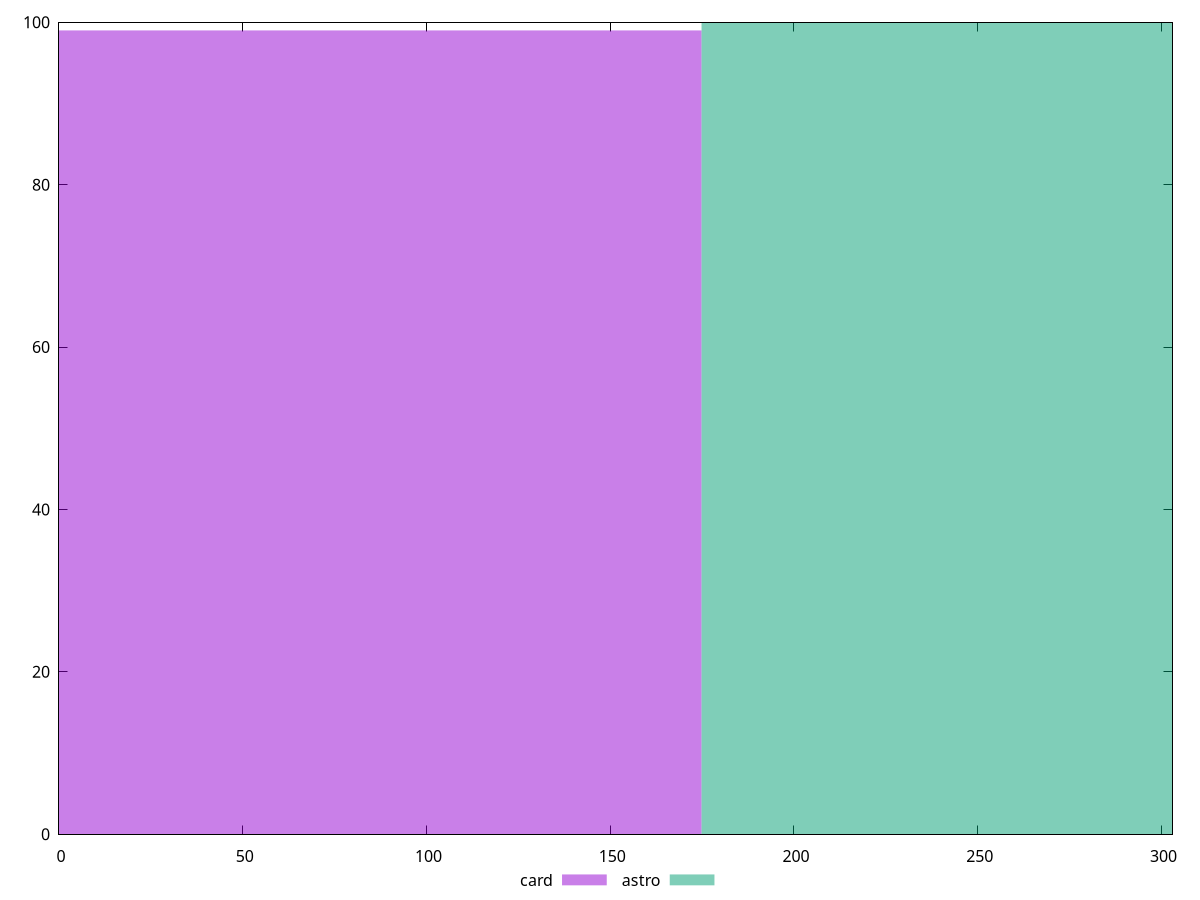 reset

$card <<EOF
0 99
EOF

$astro <<EOF
349.7123644950252 100
EOF

set key outside below
set boxwidth 349.7123644950252
set xrange [0:303.022]
set yrange [0:100]
set trange [0:100]
set style fill transparent solid 0.5 noborder
set terminal svg size 640, 500 enhanced background rgb 'white'
set output "reports/report_00030_2021-02-24T20-42-31.540Z/uses-rel-preconnect/comparison/histogram/2_vs_3.svg"

plot $card title "card" with boxes, \
     $astro title "astro" with boxes

reset
